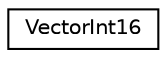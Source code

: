 digraph "Graphical Class Hierarchy"
{
  edge [fontname="Helvetica",fontsize="10",labelfontname="Helvetica",labelfontsize="10"];
  node [fontname="Helvetica",fontsize="10",shape=record];
  rankdir="LR";
  Node0 [label="VectorInt16",height=0.2,width=0.4,color="black", fillcolor="white", style="filled",URL="$class_vector_int16.html"];
}
